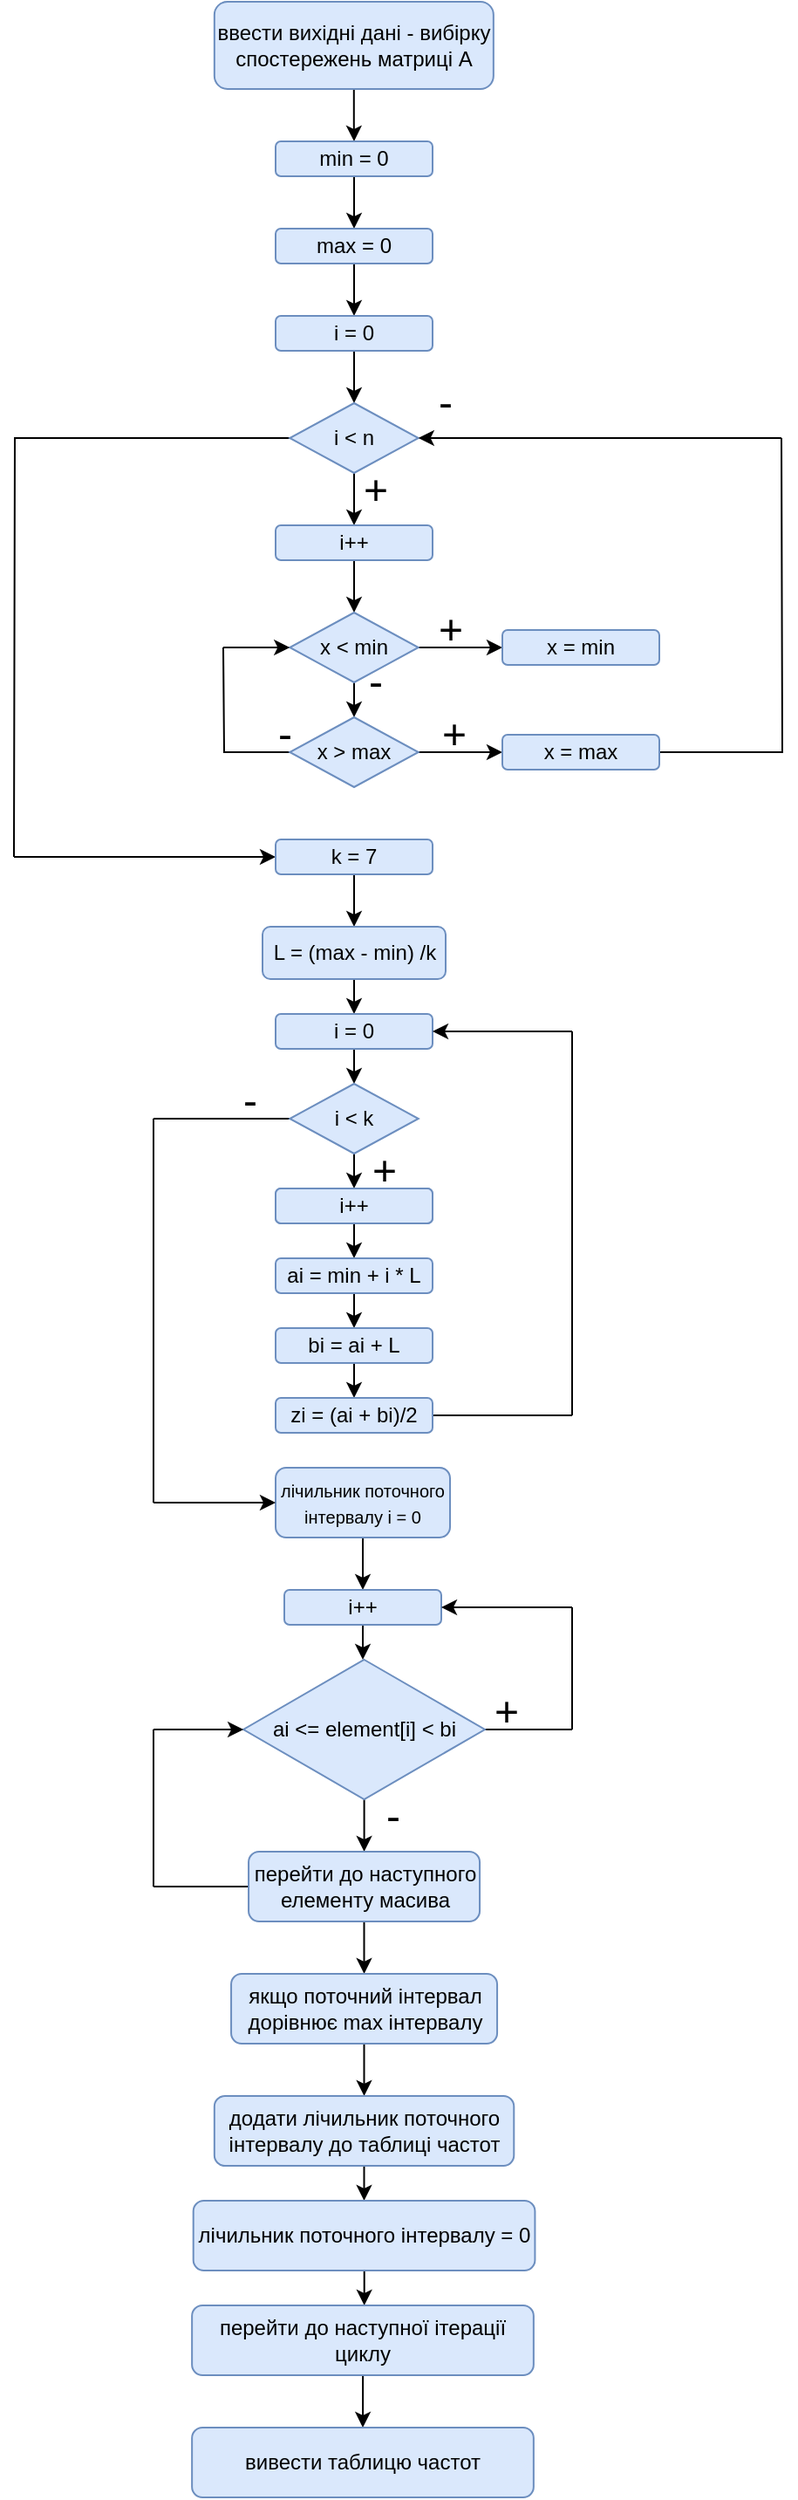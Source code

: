 <mxfile version="21.2.3" type="github">
  <diagram name="Page-1" id="l96JLhfkSOHOnqSVqiax">
    <mxGraphModel dx="865" dy="809" grid="1" gridSize="10" guides="1" tooltips="1" connect="1" arrows="1" fold="1" page="1" pageScale="1" pageWidth="850" pageHeight="1100" math="0" shadow="0">
      <root>
        <mxCell id="0" />
        <mxCell id="1" parent="0" />
        <mxCell id="bxujlxGwsXfTDUyVFqjD-3" style="edgeStyle=orthogonalEdgeStyle;rounded=0;orthogonalLoop=1;jettySize=auto;html=1;" edge="1" parent="1" source="bxujlxGwsXfTDUyVFqjD-2">
          <mxGeometry relative="1" as="geometry">
            <mxPoint x="395" y="130" as="targetPoint" />
          </mxGeometry>
        </mxCell>
        <mxCell id="bxujlxGwsXfTDUyVFqjD-2" value="ввести вихідні дані - вибірку спостережень матриці А" style="rounded=1;whiteSpace=wrap;html=1;fillColor=#dae8fc;strokeColor=#6c8ebf;" vertex="1" parent="1">
          <mxGeometry x="314.92" y="50" width="160" height="50" as="geometry" />
        </mxCell>
        <mxCell id="bxujlxGwsXfTDUyVFqjD-6" style="edgeStyle=orthogonalEdgeStyle;rounded=0;orthogonalLoop=1;jettySize=auto;html=1;" edge="1" parent="1" source="bxujlxGwsXfTDUyVFqjD-5">
          <mxGeometry relative="1" as="geometry">
            <mxPoint x="395" y="180" as="targetPoint" />
          </mxGeometry>
        </mxCell>
        <mxCell id="bxujlxGwsXfTDUyVFqjD-5" value="min = 0" style="rounded=1;whiteSpace=wrap;html=1;fillColor=#dae8fc;strokeColor=#6c8ebf;" vertex="1" parent="1">
          <mxGeometry x="350" y="130" width="90" height="20" as="geometry" />
        </mxCell>
        <mxCell id="bxujlxGwsXfTDUyVFqjD-8" style="edgeStyle=orthogonalEdgeStyle;rounded=0;orthogonalLoop=1;jettySize=auto;html=1;" edge="1" parent="1" source="bxujlxGwsXfTDUyVFqjD-7">
          <mxGeometry relative="1" as="geometry">
            <mxPoint x="395" y="230" as="targetPoint" />
          </mxGeometry>
        </mxCell>
        <mxCell id="bxujlxGwsXfTDUyVFqjD-7" value="max = 0" style="rounded=1;whiteSpace=wrap;html=1;fillColor=#dae8fc;strokeColor=#6c8ebf;" vertex="1" parent="1">
          <mxGeometry x="350" y="180" width="90" height="20" as="geometry" />
        </mxCell>
        <mxCell id="bxujlxGwsXfTDUyVFqjD-10" style="edgeStyle=orthogonalEdgeStyle;rounded=0;orthogonalLoop=1;jettySize=auto;html=1;" edge="1" parent="1" source="bxujlxGwsXfTDUyVFqjD-9">
          <mxGeometry relative="1" as="geometry">
            <mxPoint x="395" y="280" as="targetPoint" />
          </mxGeometry>
        </mxCell>
        <mxCell id="bxujlxGwsXfTDUyVFqjD-9" value="&lt;div&gt;i = 0&lt;/div&gt;" style="rounded=1;whiteSpace=wrap;html=1;fillColor=#dae8fc;strokeColor=#6c8ebf;" vertex="1" parent="1">
          <mxGeometry x="350" y="230" width="90" height="20" as="geometry" />
        </mxCell>
        <mxCell id="bxujlxGwsXfTDUyVFqjD-14" style="edgeStyle=orthogonalEdgeStyle;rounded=0;orthogonalLoop=1;jettySize=auto;html=1;" edge="1" parent="1" source="bxujlxGwsXfTDUyVFqjD-11">
          <mxGeometry relative="1" as="geometry">
            <mxPoint x="395" y="350" as="targetPoint" />
          </mxGeometry>
        </mxCell>
        <mxCell id="bxujlxGwsXfTDUyVFqjD-38" style="edgeStyle=orthogonalEdgeStyle;rounded=0;orthogonalLoop=1;jettySize=auto;html=1;endArrow=none;endFill=0;" edge="1" parent="1" source="bxujlxGwsXfTDUyVFqjD-11">
          <mxGeometry relative="1" as="geometry">
            <mxPoint x="200.0" y="540" as="targetPoint" />
          </mxGeometry>
        </mxCell>
        <mxCell id="bxujlxGwsXfTDUyVFqjD-11" value="i &amp;lt; n" style="rhombus;whiteSpace=wrap;html=1;fillColor=#dae8fc;strokeColor=#6c8ebf;" vertex="1" parent="1">
          <mxGeometry x="358.13" y="280" width="73.75" height="40" as="geometry" />
        </mxCell>
        <mxCell id="bxujlxGwsXfTDUyVFqjD-16" style="edgeStyle=orthogonalEdgeStyle;rounded=0;orthogonalLoop=1;jettySize=auto;html=1;" edge="1" parent="1" source="bxujlxGwsXfTDUyVFqjD-15">
          <mxGeometry relative="1" as="geometry">
            <mxPoint x="395" y="400" as="targetPoint" />
          </mxGeometry>
        </mxCell>
        <mxCell id="bxujlxGwsXfTDUyVFqjD-15" value="i++" style="rounded=1;whiteSpace=wrap;html=1;fillColor=#dae8fc;strokeColor=#6c8ebf;" vertex="1" parent="1">
          <mxGeometry x="350" y="350" width="90" height="20" as="geometry" />
        </mxCell>
        <mxCell id="bxujlxGwsXfTDUyVFqjD-20" style="edgeStyle=orthogonalEdgeStyle;rounded=0;orthogonalLoop=1;jettySize=auto;html=1;" edge="1" parent="1" source="bxujlxGwsXfTDUyVFqjD-19">
          <mxGeometry relative="1" as="geometry">
            <mxPoint x="480" y="420" as="targetPoint" />
          </mxGeometry>
        </mxCell>
        <mxCell id="bxujlxGwsXfTDUyVFqjD-22" style="edgeStyle=orthogonalEdgeStyle;rounded=0;orthogonalLoop=1;jettySize=auto;html=1;" edge="1" parent="1" source="bxujlxGwsXfTDUyVFqjD-19">
          <mxGeometry relative="1" as="geometry">
            <mxPoint x="395.005" y="460" as="targetPoint" />
          </mxGeometry>
        </mxCell>
        <mxCell id="bxujlxGwsXfTDUyVFqjD-19" value="x &amp;lt; min" style="rhombus;whiteSpace=wrap;html=1;fillColor=#dae8fc;strokeColor=#6c8ebf;" vertex="1" parent="1">
          <mxGeometry x="358.13" y="400" width="73.75" height="40" as="geometry" />
        </mxCell>
        <mxCell id="bxujlxGwsXfTDUyVFqjD-21" value="x = min" style="rounded=1;whiteSpace=wrap;html=1;fillColor=#dae8fc;strokeColor=#6c8ebf;" vertex="1" parent="1">
          <mxGeometry x="480" y="410" width="90" height="20" as="geometry" />
        </mxCell>
        <mxCell id="bxujlxGwsXfTDUyVFqjD-24" style="edgeStyle=orthogonalEdgeStyle;rounded=0;orthogonalLoop=1;jettySize=auto;html=1;" edge="1" parent="1" source="bxujlxGwsXfTDUyVFqjD-23">
          <mxGeometry relative="1" as="geometry">
            <mxPoint x="480" y="480" as="targetPoint" />
          </mxGeometry>
        </mxCell>
        <mxCell id="bxujlxGwsXfTDUyVFqjD-28" style="edgeStyle=orthogonalEdgeStyle;rounded=0;orthogonalLoop=1;jettySize=auto;html=1;endArrow=none;endFill=0;" edge="1" parent="1" source="bxujlxGwsXfTDUyVFqjD-23">
          <mxGeometry relative="1" as="geometry">
            <mxPoint x="320.0" y="420" as="targetPoint" />
          </mxGeometry>
        </mxCell>
        <mxCell id="bxujlxGwsXfTDUyVFqjD-23" value="x &amp;gt; max" style="rhombus;whiteSpace=wrap;html=1;fillColor=#dae8fc;strokeColor=#6c8ebf;" vertex="1" parent="1">
          <mxGeometry x="358.13" y="460" width="73.75" height="40" as="geometry" />
        </mxCell>
        <mxCell id="bxujlxGwsXfTDUyVFqjD-26" style="edgeStyle=orthogonalEdgeStyle;rounded=0;orthogonalLoop=1;jettySize=auto;html=1;endArrow=none;endFill=0;" edge="1" parent="1" source="bxujlxGwsXfTDUyVFqjD-25">
          <mxGeometry relative="1" as="geometry">
            <mxPoint x="640" y="300" as="targetPoint" />
          </mxGeometry>
        </mxCell>
        <mxCell id="bxujlxGwsXfTDUyVFqjD-25" value="x = max" style="rounded=1;whiteSpace=wrap;html=1;fillColor=#dae8fc;strokeColor=#6c8ebf;" vertex="1" parent="1">
          <mxGeometry x="480" y="470" width="90" height="20" as="geometry" />
        </mxCell>
        <mxCell id="bxujlxGwsXfTDUyVFqjD-27" value="" style="endArrow=classic;html=1;rounded=0;entryX=1;entryY=0.5;entryDx=0;entryDy=0;" edge="1" parent="1" target="bxujlxGwsXfTDUyVFqjD-11">
          <mxGeometry width="50" height="50" relative="1" as="geometry">
            <mxPoint x="640" y="300" as="sourcePoint" />
            <mxPoint x="430" y="410" as="targetPoint" />
          </mxGeometry>
        </mxCell>
        <mxCell id="bxujlxGwsXfTDUyVFqjD-29" value="" style="endArrow=classic;html=1;rounded=0;entryX=0;entryY=0.5;entryDx=0;entryDy=0;" edge="1" parent="1" target="bxujlxGwsXfTDUyVFqjD-19">
          <mxGeometry width="50" height="50" relative="1" as="geometry">
            <mxPoint x="320" y="420" as="sourcePoint" />
            <mxPoint x="430" y="410" as="targetPoint" />
          </mxGeometry>
        </mxCell>
        <mxCell id="bxujlxGwsXfTDUyVFqjD-30" value="&lt;font style=&quot;font-size: 24px;&quot;&gt;+&lt;/font&gt;" style="text;html=1;align=center;verticalAlign=middle;resizable=0;points=[];autosize=1;strokeColor=none;fillColor=none;" vertex="1" parent="1">
          <mxGeometry x="430" y="390" width="40" height="40" as="geometry" />
        </mxCell>
        <mxCell id="bxujlxGwsXfTDUyVFqjD-31" value="&lt;font style=&quot;font-size: 24px;&quot;&gt;+&lt;/font&gt;" style="text;html=1;align=center;verticalAlign=middle;resizable=0;points=[];autosize=1;strokeColor=none;fillColor=none;" vertex="1" parent="1">
          <mxGeometry x="386.88" y="310" width="40" height="40" as="geometry" />
        </mxCell>
        <mxCell id="bxujlxGwsXfTDUyVFqjD-32" value="&lt;font style=&quot;font-size: 24px;&quot;&gt;+&lt;/font&gt;" style="text;html=1;align=center;verticalAlign=middle;resizable=0;points=[];autosize=1;strokeColor=none;fillColor=none;" vertex="1" parent="1">
          <mxGeometry x="431.88" y="450" width="40" height="40" as="geometry" />
        </mxCell>
        <mxCell id="bxujlxGwsXfTDUyVFqjD-33" value="&lt;font style=&quot;font-size: 24px;&quot;&gt;-&lt;/font&gt;" style="text;html=1;align=center;verticalAlign=middle;resizable=0;points=[];autosize=1;strokeColor=none;fillColor=none;" vertex="1" parent="1">
          <mxGeometry x="391.88" y="420" width="30" height="40" as="geometry" />
        </mxCell>
        <mxCell id="bxujlxGwsXfTDUyVFqjD-34" value="&lt;font style=&quot;font-size: 24px;&quot;&gt;-&lt;/font&gt;" style="text;html=1;align=center;verticalAlign=middle;resizable=0;points=[];autosize=1;strokeColor=none;fillColor=none;" vertex="1" parent="1">
          <mxGeometry x="340" y="450" width="30" height="40" as="geometry" />
        </mxCell>
        <mxCell id="bxujlxGwsXfTDUyVFqjD-36" value="&lt;font style=&quot;font-size: 24px;&quot;&gt;-&lt;/font&gt;" style="text;html=1;align=center;verticalAlign=middle;resizable=0;points=[];autosize=1;strokeColor=none;fillColor=none;" vertex="1" parent="1">
          <mxGeometry x="431.88" y="260" width="30" height="40" as="geometry" />
        </mxCell>
        <mxCell id="bxujlxGwsXfTDUyVFqjD-39" value="" style="endArrow=classic;html=1;rounded=0;" edge="1" parent="1">
          <mxGeometry width="50" height="50" relative="1" as="geometry">
            <mxPoint x="200" y="540" as="sourcePoint" />
            <mxPoint x="350" y="540" as="targetPoint" />
          </mxGeometry>
        </mxCell>
        <mxCell id="bxujlxGwsXfTDUyVFqjD-41" style="edgeStyle=orthogonalEdgeStyle;rounded=0;orthogonalLoop=1;jettySize=auto;html=1;" edge="1" parent="1" source="bxujlxGwsXfTDUyVFqjD-40">
          <mxGeometry relative="1" as="geometry">
            <mxPoint x="395" y="580" as="targetPoint" />
          </mxGeometry>
        </mxCell>
        <mxCell id="bxujlxGwsXfTDUyVFqjD-40" value="&lt;div&gt;k = 7&lt;br&gt;&lt;/div&gt;" style="rounded=1;whiteSpace=wrap;html=1;fillColor=#dae8fc;strokeColor=#6c8ebf;" vertex="1" parent="1">
          <mxGeometry x="350.01" y="530" width="90" height="20" as="geometry" />
        </mxCell>
        <mxCell id="bxujlxGwsXfTDUyVFqjD-44" style="edgeStyle=orthogonalEdgeStyle;rounded=0;orthogonalLoop=1;jettySize=auto;html=1;" edge="1" parent="1" source="bxujlxGwsXfTDUyVFqjD-42">
          <mxGeometry relative="1" as="geometry">
            <mxPoint x="395" y="630" as="targetPoint" />
          </mxGeometry>
        </mxCell>
        <mxCell id="bxujlxGwsXfTDUyVFqjD-42" value="L = (max - min) /k" style="rounded=1;whiteSpace=wrap;html=1;fillColor=#dae8fc;strokeColor=#6c8ebf;" vertex="1" parent="1">
          <mxGeometry x="342.5" y="580" width="105" height="30" as="geometry" />
        </mxCell>
        <mxCell id="bxujlxGwsXfTDUyVFqjD-46" style="edgeStyle=orthogonalEdgeStyle;rounded=0;orthogonalLoop=1;jettySize=auto;html=1;" edge="1" parent="1" source="bxujlxGwsXfTDUyVFqjD-45">
          <mxGeometry relative="1" as="geometry">
            <mxPoint x="395.0" y="670" as="targetPoint" />
          </mxGeometry>
        </mxCell>
        <mxCell id="bxujlxGwsXfTDUyVFqjD-45" value="&lt;div&gt;i = 0&lt;/div&gt;" style="rounded=1;whiteSpace=wrap;html=1;fillColor=#dae8fc;strokeColor=#6c8ebf;" vertex="1" parent="1">
          <mxGeometry x="350" y="630" width="90" height="20" as="geometry" />
        </mxCell>
        <mxCell id="bxujlxGwsXfTDUyVFqjD-48" style="edgeStyle=orthogonalEdgeStyle;rounded=0;orthogonalLoop=1;jettySize=auto;html=1;" edge="1" parent="1" source="bxujlxGwsXfTDUyVFqjD-47">
          <mxGeometry relative="1" as="geometry">
            <mxPoint x="395.005" y="730" as="targetPoint" />
          </mxGeometry>
        </mxCell>
        <mxCell id="bxujlxGwsXfTDUyVFqjD-64" style="edgeStyle=orthogonalEdgeStyle;rounded=0;orthogonalLoop=1;jettySize=auto;html=1;endArrow=none;endFill=0;" edge="1" parent="1" source="bxujlxGwsXfTDUyVFqjD-47">
          <mxGeometry relative="1" as="geometry">
            <mxPoint x="280.0" y="690" as="targetPoint" />
          </mxGeometry>
        </mxCell>
        <mxCell id="bxujlxGwsXfTDUyVFqjD-47" value="i &amp;lt; k" style="rhombus;whiteSpace=wrap;html=1;fillColor=#dae8fc;strokeColor=#6c8ebf;" vertex="1" parent="1">
          <mxGeometry x="358.13" y="670" width="73.75" height="40" as="geometry" />
        </mxCell>
        <mxCell id="bxujlxGwsXfTDUyVFqjD-51" style="edgeStyle=orthogonalEdgeStyle;rounded=0;orthogonalLoop=1;jettySize=auto;html=1;" edge="1" parent="1" source="bxujlxGwsXfTDUyVFqjD-49">
          <mxGeometry relative="1" as="geometry">
            <mxPoint x="395.0" y="770" as="targetPoint" />
          </mxGeometry>
        </mxCell>
        <mxCell id="bxujlxGwsXfTDUyVFqjD-49" value="i++" style="rounded=1;whiteSpace=wrap;html=1;fillColor=#dae8fc;strokeColor=#6c8ebf;" vertex="1" parent="1">
          <mxGeometry x="350" y="730" width="90" height="20" as="geometry" />
        </mxCell>
        <mxCell id="bxujlxGwsXfTDUyVFqjD-52" value="i++" style="rounded=1;whiteSpace=wrap;html=1;fillColor=#dae8fc;strokeColor=#6c8ebf;" vertex="1" parent="1">
          <mxGeometry x="350" y="730" width="90" height="20" as="geometry" />
        </mxCell>
        <mxCell id="bxujlxGwsXfTDUyVFqjD-56" style="edgeStyle=orthogonalEdgeStyle;rounded=0;orthogonalLoop=1;jettySize=auto;html=1;" edge="1" parent="1" source="bxujlxGwsXfTDUyVFqjD-53">
          <mxGeometry relative="1" as="geometry">
            <mxPoint x="395.0" y="810" as="targetPoint" />
          </mxGeometry>
        </mxCell>
        <mxCell id="bxujlxGwsXfTDUyVFqjD-53" value="ai = min + i * L" style="rounded=1;whiteSpace=wrap;html=1;fillColor=#dae8fc;strokeColor=#6c8ebf;" vertex="1" parent="1">
          <mxGeometry x="350" y="770" width="90" height="20" as="geometry" />
        </mxCell>
        <mxCell id="bxujlxGwsXfTDUyVFqjD-58" style="edgeStyle=orthogonalEdgeStyle;rounded=0;orthogonalLoop=1;jettySize=auto;html=1;" edge="1" parent="1" source="bxujlxGwsXfTDUyVFqjD-57">
          <mxGeometry relative="1" as="geometry">
            <mxPoint x="395.01" y="850" as="targetPoint" />
          </mxGeometry>
        </mxCell>
        <mxCell id="bxujlxGwsXfTDUyVFqjD-57" value="bi = ai + L" style="rounded=1;whiteSpace=wrap;html=1;fillColor=#dae8fc;strokeColor=#6c8ebf;" vertex="1" parent="1">
          <mxGeometry x="350.01" y="810" width="90" height="20" as="geometry" />
        </mxCell>
        <mxCell id="bxujlxGwsXfTDUyVFqjD-60" style="edgeStyle=orthogonalEdgeStyle;rounded=0;orthogonalLoop=1;jettySize=auto;html=1;endArrow=none;endFill=0;" edge="1" parent="1" source="bxujlxGwsXfTDUyVFqjD-59">
          <mxGeometry relative="1" as="geometry">
            <mxPoint x="520" y="860" as="targetPoint" />
          </mxGeometry>
        </mxCell>
        <mxCell id="bxujlxGwsXfTDUyVFqjD-59" value="zi = (ai + bi)/2" style="rounded=1;whiteSpace=wrap;html=1;fillColor=#dae8fc;strokeColor=#6c8ebf;" vertex="1" parent="1">
          <mxGeometry x="350" y="850" width="90" height="20" as="geometry" />
        </mxCell>
        <mxCell id="bxujlxGwsXfTDUyVFqjD-61" value="" style="endArrow=none;html=1;rounded=0;endFill=0;" edge="1" parent="1">
          <mxGeometry width="50" height="50" relative="1" as="geometry">
            <mxPoint x="520" y="860" as="sourcePoint" />
            <mxPoint x="520" y="640" as="targetPoint" />
          </mxGeometry>
        </mxCell>
        <mxCell id="bxujlxGwsXfTDUyVFqjD-62" value="" style="endArrow=classic;html=1;rounded=0;entryX=1;entryY=0.5;entryDx=0;entryDy=0;" edge="1" parent="1" target="bxujlxGwsXfTDUyVFqjD-45">
          <mxGeometry width="50" height="50" relative="1" as="geometry">
            <mxPoint x="520" y="640" as="sourcePoint" />
            <mxPoint x="430" y="800" as="targetPoint" />
          </mxGeometry>
        </mxCell>
        <mxCell id="bxujlxGwsXfTDUyVFqjD-63" value="&lt;font style=&quot;font-size: 24px;&quot;&gt;+&lt;/font&gt;" style="text;html=1;align=center;verticalAlign=middle;resizable=0;points=[];autosize=1;strokeColor=none;fillColor=none;" vertex="1" parent="1">
          <mxGeometry x="391.88" y="700" width="40" height="40" as="geometry" />
        </mxCell>
        <mxCell id="bxujlxGwsXfTDUyVFqjD-70" style="edgeStyle=orthogonalEdgeStyle;rounded=0;orthogonalLoop=1;jettySize=auto;html=1;" edge="1" parent="1" source="bxujlxGwsXfTDUyVFqjD-67">
          <mxGeometry relative="1" as="geometry">
            <mxPoint x="400.005" y="960" as="targetPoint" />
          </mxGeometry>
        </mxCell>
        <mxCell id="bxujlxGwsXfTDUyVFqjD-67" value="&lt;font style=&quot;font-size: 10px;&quot;&gt;лічильник поточного інтервалу i = 0&lt;/font&gt;" style="rounded=1;whiteSpace=wrap;html=1;fillColor=#dae8fc;strokeColor=#6c8ebf;" vertex="1" parent="1">
          <mxGeometry x="350.01" y="890" width="99.99" height="40" as="geometry" />
        </mxCell>
        <mxCell id="bxujlxGwsXfTDUyVFqjD-68" value="" style="endArrow=none;html=1;rounded=0;" edge="1" parent="1">
          <mxGeometry width="50" height="50" relative="1" as="geometry">
            <mxPoint x="280" y="690" as="sourcePoint" />
            <mxPoint x="280" y="910" as="targetPoint" />
          </mxGeometry>
        </mxCell>
        <mxCell id="bxujlxGwsXfTDUyVFqjD-69" value="" style="endArrow=classic;html=1;rounded=0;" edge="1" parent="1">
          <mxGeometry width="50" height="50" relative="1" as="geometry">
            <mxPoint x="280" y="910" as="sourcePoint" />
            <mxPoint x="350" y="910" as="targetPoint" />
          </mxGeometry>
        </mxCell>
        <mxCell id="bxujlxGwsXfTDUyVFqjD-72" style="edgeStyle=orthogonalEdgeStyle;rounded=0;orthogonalLoop=1;jettySize=auto;html=1;" edge="1" parent="1" source="bxujlxGwsXfTDUyVFqjD-71">
          <mxGeometry relative="1" as="geometry">
            <mxPoint x="400.0" y="1000" as="targetPoint" />
          </mxGeometry>
        </mxCell>
        <mxCell id="bxujlxGwsXfTDUyVFqjD-71" value="i++" style="rounded=1;whiteSpace=wrap;html=1;fillColor=#dae8fc;strokeColor=#6c8ebf;" vertex="1" parent="1">
          <mxGeometry x="355" y="960" width="90" height="20" as="geometry" />
        </mxCell>
        <mxCell id="bxujlxGwsXfTDUyVFqjD-75" style="edgeStyle=orthogonalEdgeStyle;rounded=0;orthogonalLoop=1;jettySize=auto;html=1;" edge="1" parent="1" source="bxujlxGwsXfTDUyVFqjD-74">
          <mxGeometry relative="1" as="geometry">
            <mxPoint x="400.78" y="1110" as="targetPoint" />
          </mxGeometry>
        </mxCell>
        <mxCell id="bxujlxGwsXfTDUyVFqjD-79" style="edgeStyle=orthogonalEdgeStyle;rounded=0;orthogonalLoop=1;jettySize=auto;html=1;endArrow=none;endFill=0;" edge="1" parent="1" source="bxujlxGwsXfTDUyVFqjD-74">
          <mxGeometry relative="1" as="geometry">
            <mxPoint x="520" y="1040" as="targetPoint" />
          </mxGeometry>
        </mxCell>
        <mxCell id="bxujlxGwsXfTDUyVFqjD-74" value="ai &amp;lt;= element[i] &amp;lt; bi" style="rhombus;whiteSpace=wrap;html=1;fillColor=#dae8fc;strokeColor=#6c8ebf;" vertex="1" parent="1">
          <mxGeometry x="331.56" y="1000" width="138.44" height="80" as="geometry" />
        </mxCell>
        <mxCell id="bxujlxGwsXfTDUyVFqjD-85" style="edgeStyle=orthogonalEdgeStyle;rounded=0;orthogonalLoop=1;jettySize=auto;html=1;endArrow=none;endFill=0;" edge="1" parent="1" source="bxujlxGwsXfTDUyVFqjD-76">
          <mxGeometry relative="1" as="geometry">
            <mxPoint x="280" y="1130" as="targetPoint" />
            <Array as="points">
              <mxPoint x="280" y="1130" />
            </Array>
          </mxGeometry>
        </mxCell>
        <mxCell id="bxujlxGwsXfTDUyVFqjD-98" style="edgeStyle=orthogonalEdgeStyle;rounded=0;orthogonalLoop=1;jettySize=auto;html=1;entryX=0.5;entryY=0;entryDx=0;entryDy=0;" edge="1" parent="1" source="bxujlxGwsXfTDUyVFqjD-76" target="bxujlxGwsXfTDUyVFqjD-78">
          <mxGeometry relative="1" as="geometry" />
        </mxCell>
        <mxCell id="bxujlxGwsXfTDUyVFqjD-76" value="перейти до наступного елементу масива" style="rounded=1;whiteSpace=wrap;html=1;fillColor=#dae8fc;strokeColor=#6c8ebf;" vertex="1" parent="1">
          <mxGeometry x="334.53" y="1110" width="132.5" height="40" as="geometry" />
        </mxCell>
        <mxCell id="bxujlxGwsXfTDUyVFqjD-99" style="edgeStyle=orthogonalEdgeStyle;rounded=0;orthogonalLoop=1;jettySize=auto;html=1;entryX=0.5;entryY=0;entryDx=0;entryDy=0;" edge="1" parent="1" source="bxujlxGwsXfTDUyVFqjD-78" target="bxujlxGwsXfTDUyVFqjD-95">
          <mxGeometry relative="1" as="geometry" />
        </mxCell>
        <mxCell id="bxujlxGwsXfTDUyVFqjD-78" value="якщо поточний інтервал дорівнює max інтервалу" style="rounded=1;whiteSpace=wrap;html=1;fillColor=#dae8fc;strokeColor=#6c8ebf;" vertex="1" parent="1">
          <mxGeometry x="324.53" y="1180" width="152.5" height="40" as="geometry" />
        </mxCell>
        <mxCell id="bxujlxGwsXfTDUyVFqjD-80" value="" style="endArrow=none;html=1;rounded=0;endFill=0;" edge="1" parent="1">
          <mxGeometry width="50" height="50" relative="1" as="geometry">
            <mxPoint x="520" y="1040" as="sourcePoint" />
            <mxPoint x="520" y="970" as="targetPoint" />
          </mxGeometry>
        </mxCell>
        <mxCell id="bxujlxGwsXfTDUyVFqjD-81" value="" style="endArrow=classic;html=1;rounded=0;entryX=1;entryY=0.5;entryDx=0;entryDy=0;" edge="1" parent="1" target="bxujlxGwsXfTDUyVFqjD-71">
          <mxGeometry width="50" height="50" relative="1" as="geometry">
            <mxPoint x="520" y="970" as="sourcePoint" />
            <mxPoint x="380" y="1020" as="targetPoint" />
          </mxGeometry>
        </mxCell>
        <mxCell id="bxujlxGwsXfTDUyVFqjD-82" value="&lt;font style=&quot;font-size: 24px;&quot;&gt;+&lt;/font&gt;" style="text;html=1;align=center;verticalAlign=middle;resizable=0;points=[];autosize=1;strokeColor=none;fillColor=none;" vertex="1" parent="1">
          <mxGeometry x="461.88" y="1010" width="40" height="40" as="geometry" />
        </mxCell>
        <mxCell id="bxujlxGwsXfTDUyVFqjD-83" value="&lt;font style=&quot;font-size: 24px;&quot;&gt;-&lt;/font&gt;" style="text;html=1;align=center;verticalAlign=middle;resizable=0;points=[];autosize=1;strokeColor=none;fillColor=none;" vertex="1" parent="1">
          <mxGeometry x="320" y="660" width="30" height="40" as="geometry" />
        </mxCell>
        <mxCell id="bxujlxGwsXfTDUyVFqjD-84" value="&lt;font style=&quot;font-size: 24px;&quot;&gt;-&lt;/font&gt;" style="text;html=1;align=center;verticalAlign=middle;resizable=0;points=[];autosize=1;strokeColor=none;fillColor=none;" vertex="1" parent="1">
          <mxGeometry x="401.88" y="1070" width="30" height="40" as="geometry" />
        </mxCell>
        <mxCell id="bxujlxGwsXfTDUyVFqjD-87" value="" style="endArrow=none;html=1;rounded=0;" edge="1" parent="1">
          <mxGeometry width="50" height="50" relative="1" as="geometry">
            <mxPoint x="280" y="1130" as="sourcePoint" />
            <mxPoint x="280" y="1040" as="targetPoint" />
          </mxGeometry>
        </mxCell>
        <mxCell id="bxujlxGwsXfTDUyVFqjD-88" value="" style="endArrow=classic;html=1;rounded=0;entryX=0;entryY=0.5;entryDx=0;entryDy=0;" edge="1" parent="1" target="bxujlxGwsXfTDUyVFqjD-74">
          <mxGeometry width="50" height="50" relative="1" as="geometry">
            <mxPoint x="280" y="1040" as="sourcePoint" />
            <mxPoint x="380" y="1090" as="targetPoint" />
          </mxGeometry>
        </mxCell>
        <mxCell id="bxujlxGwsXfTDUyVFqjD-100" style="edgeStyle=orthogonalEdgeStyle;rounded=0;orthogonalLoop=1;jettySize=auto;html=1;" edge="1" parent="1" source="bxujlxGwsXfTDUyVFqjD-95">
          <mxGeometry relative="1" as="geometry">
            <mxPoint x="400.78" y="1310" as="targetPoint" />
          </mxGeometry>
        </mxCell>
        <mxCell id="bxujlxGwsXfTDUyVFqjD-95" value="додати лічильник поточного інтервалу до таблиці частот" style="rounded=1;whiteSpace=wrap;html=1;fillColor=#dae8fc;strokeColor=#6c8ebf;" vertex="1" parent="1">
          <mxGeometry x="314.92" y="1250" width="171.72" height="40" as="geometry" />
        </mxCell>
        <mxCell id="bxujlxGwsXfTDUyVFqjD-102" style="edgeStyle=orthogonalEdgeStyle;rounded=0;orthogonalLoop=1;jettySize=auto;html=1;" edge="1" parent="1" source="bxujlxGwsXfTDUyVFqjD-101">
          <mxGeometry relative="1" as="geometry">
            <mxPoint x="400.78" y="1370" as="targetPoint" />
          </mxGeometry>
        </mxCell>
        <mxCell id="bxujlxGwsXfTDUyVFqjD-101" value="&lt;div&gt;лічильник поточного інтервалу = 0&lt;/div&gt;" style="rounded=1;whiteSpace=wrap;html=1;fillColor=#dae8fc;strokeColor=#6c8ebf;" vertex="1" parent="1">
          <mxGeometry x="302.85" y="1310" width="195.86" height="40" as="geometry" />
        </mxCell>
        <mxCell id="bxujlxGwsXfTDUyVFqjD-104" style="edgeStyle=orthogonalEdgeStyle;rounded=0;orthogonalLoop=1;jettySize=auto;html=1;" edge="1" parent="1" source="bxujlxGwsXfTDUyVFqjD-103">
          <mxGeometry relative="1" as="geometry">
            <mxPoint x="400" y="1440" as="targetPoint" />
          </mxGeometry>
        </mxCell>
        <mxCell id="bxujlxGwsXfTDUyVFqjD-103" value="перейти до наступної ітерації циклу" style="rounded=1;whiteSpace=wrap;html=1;fillColor=#dae8fc;strokeColor=#6c8ebf;" vertex="1" parent="1">
          <mxGeometry x="302.07" y="1370" width="195.86" height="40" as="geometry" />
        </mxCell>
        <mxCell id="bxujlxGwsXfTDUyVFqjD-105" value="вивести таблицю частот" style="rounded=1;whiteSpace=wrap;html=1;fillColor=#dae8fc;strokeColor=#6c8ebf;" vertex="1" parent="1">
          <mxGeometry x="302.07" y="1440" width="195.86" height="40" as="geometry" />
        </mxCell>
      </root>
    </mxGraphModel>
  </diagram>
</mxfile>
